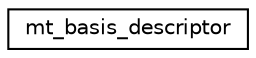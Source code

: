 digraph "Graphical Class Hierarchy"
{
 // INTERACTIVE_SVG=YES
  edge [fontname="Helvetica",fontsize="10",labelfontname="Helvetica",labelfontsize="10"];
  node [fontname="Helvetica",fontsize="10",shape=record];
  rankdir="LR";
  Node1 [label="mt_basis_descriptor",height=0.2,width=0.4,color="black", fillcolor="white", style="filled",URL="$structmt__basis__descriptor.html"];
}
